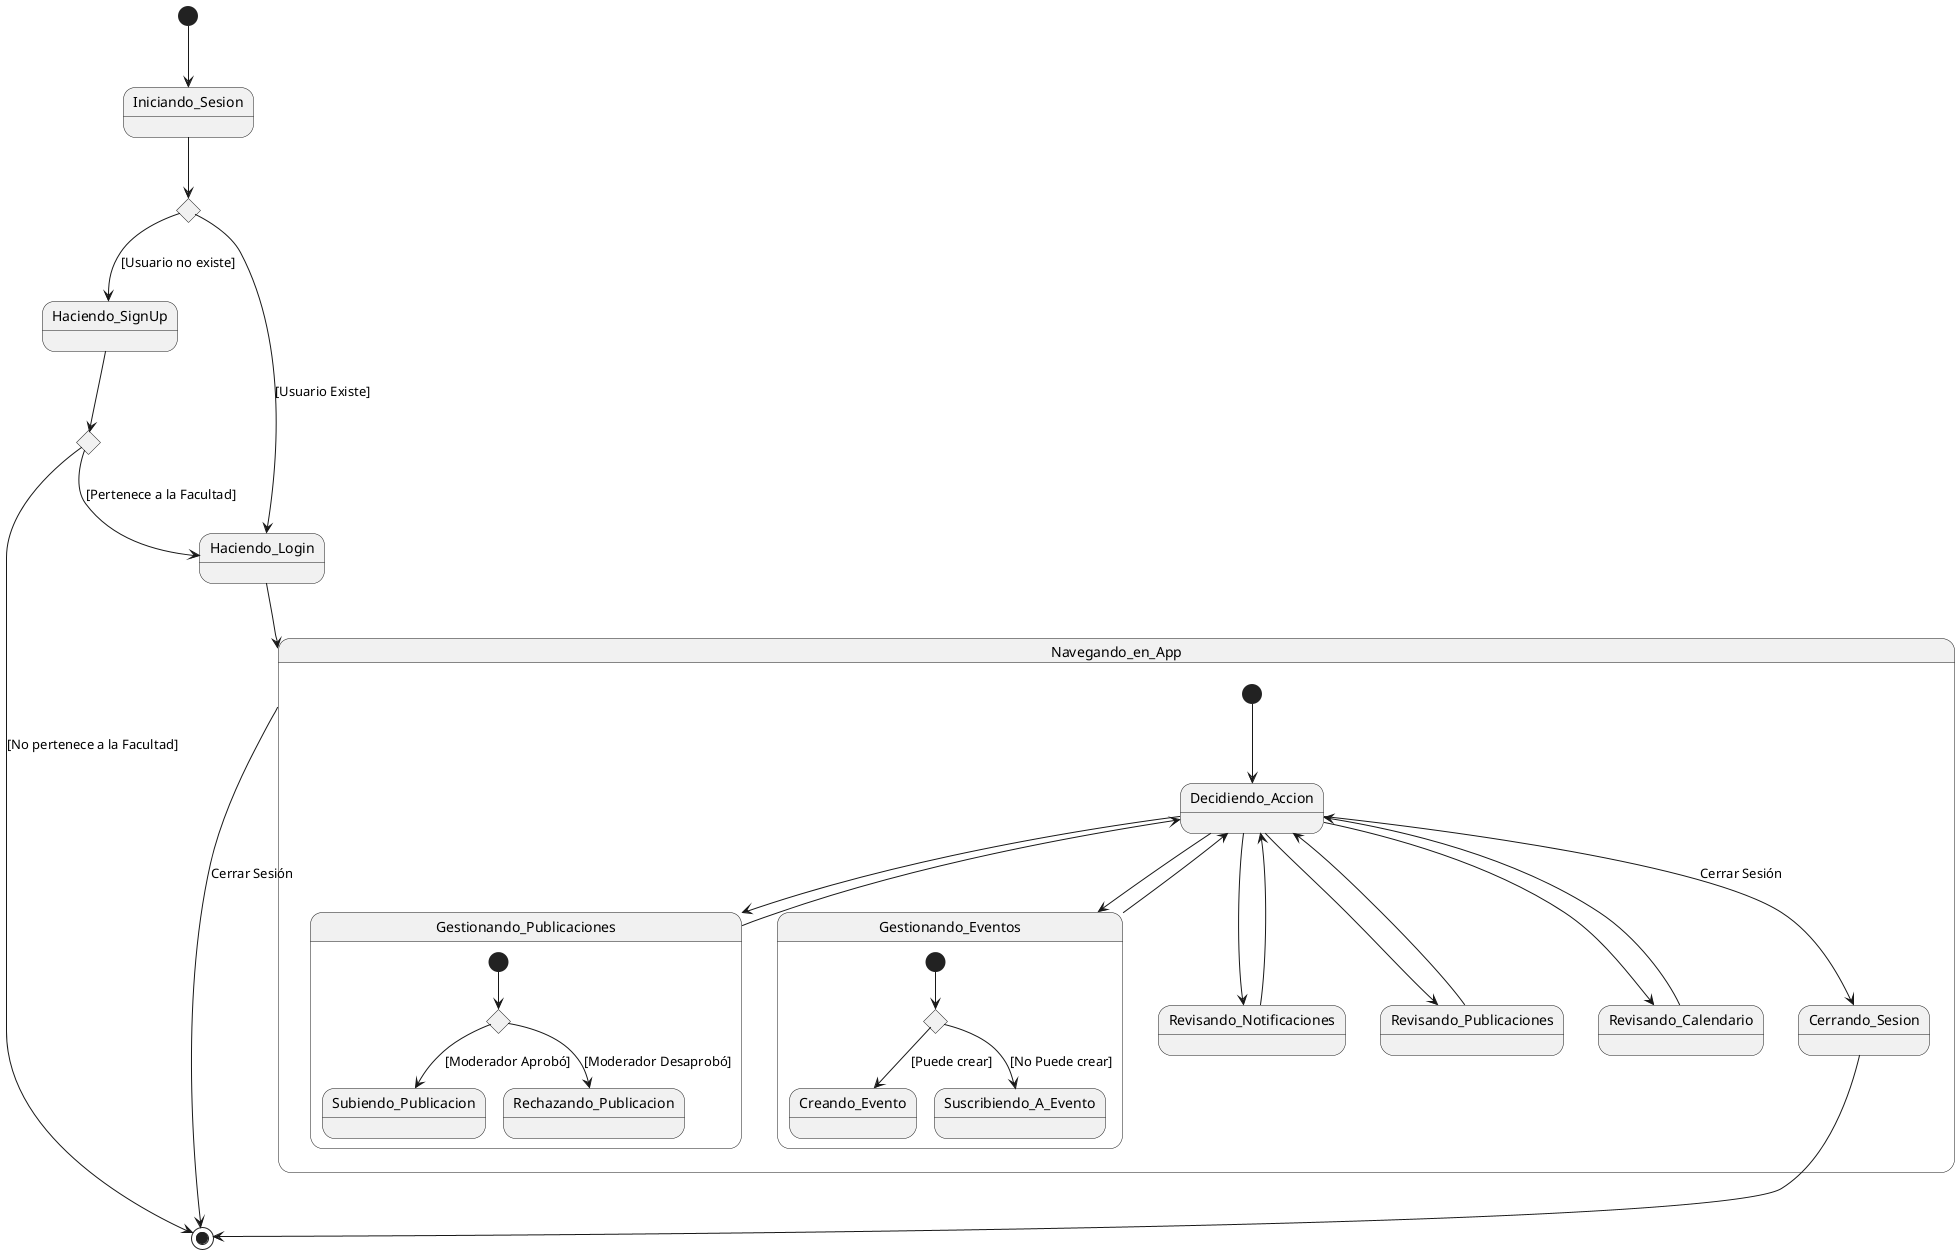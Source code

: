 @startuml DiagrmaDeEstados_FacUpdate

[*] --> Iniciando_Sesion

state c1 <<choice>>
Iniciando_Sesion --> c1

c1 --> Haciendo_SignUp : [Usuario no existe]
state c2 <<choice>>
Haciendo_SignUp --> c2
c2 --> Haciendo_Login : [Pertenece a la Facultad]
Haciendo_Login --> Navegando_en_App
c2 --> [*] : [No pertenece a la Facultad]

c1 --> Haciendo_Login : [Usuario Existe]

state Navegando_en_App {
    [*] -down-> Decidiendo_Accion
    
    state Gestionando_Publicaciones {
        state c3 <<choice>>
        [*] --> c3
        c3 --> Subiendo_Publicacion : [Moderador Aprobó]
        c3 --> Rechazando_Publicacion : [Moderador Desaprobó]
    }
    
    state Gestionando_Eventos {
        state c4 <<choice>>
        [*] --> c4
        c4 -down-> Creando_Evento : [Puede crear]
        c4 -down-> Suscribiendo_A_Evento : [No Puede crear]
    }
    

    Decidiendo_Accion --> Gestionando_Publicaciones
    Decidiendo_Accion --> Revisando_Notificaciones
    Decidiendo_Accion --> Revisando_Publicaciones
    Decidiendo_Accion --> Revisando_Calendario
    Decidiendo_Accion --> Gestionando_Eventos
    Decidiendo_Accion --> Cerrando_Sesion: Cerrar Sesión
    
    Gestionando_Eventos -up-> Decidiendo_Accion
    Gestionando_Publicaciones -up-> Decidiendo_Accion
    Revisando_Notificaciones -up-> Decidiendo_Accion
    Revisando_Publicaciones -up-> Decidiendo_Accion
    Revisando_Calendario -up-> Decidiendo_Accion
}

Cerrando_Sesion --> [*]
Navegando_en_App --> [*] : Cerrar Sesión

@enduml